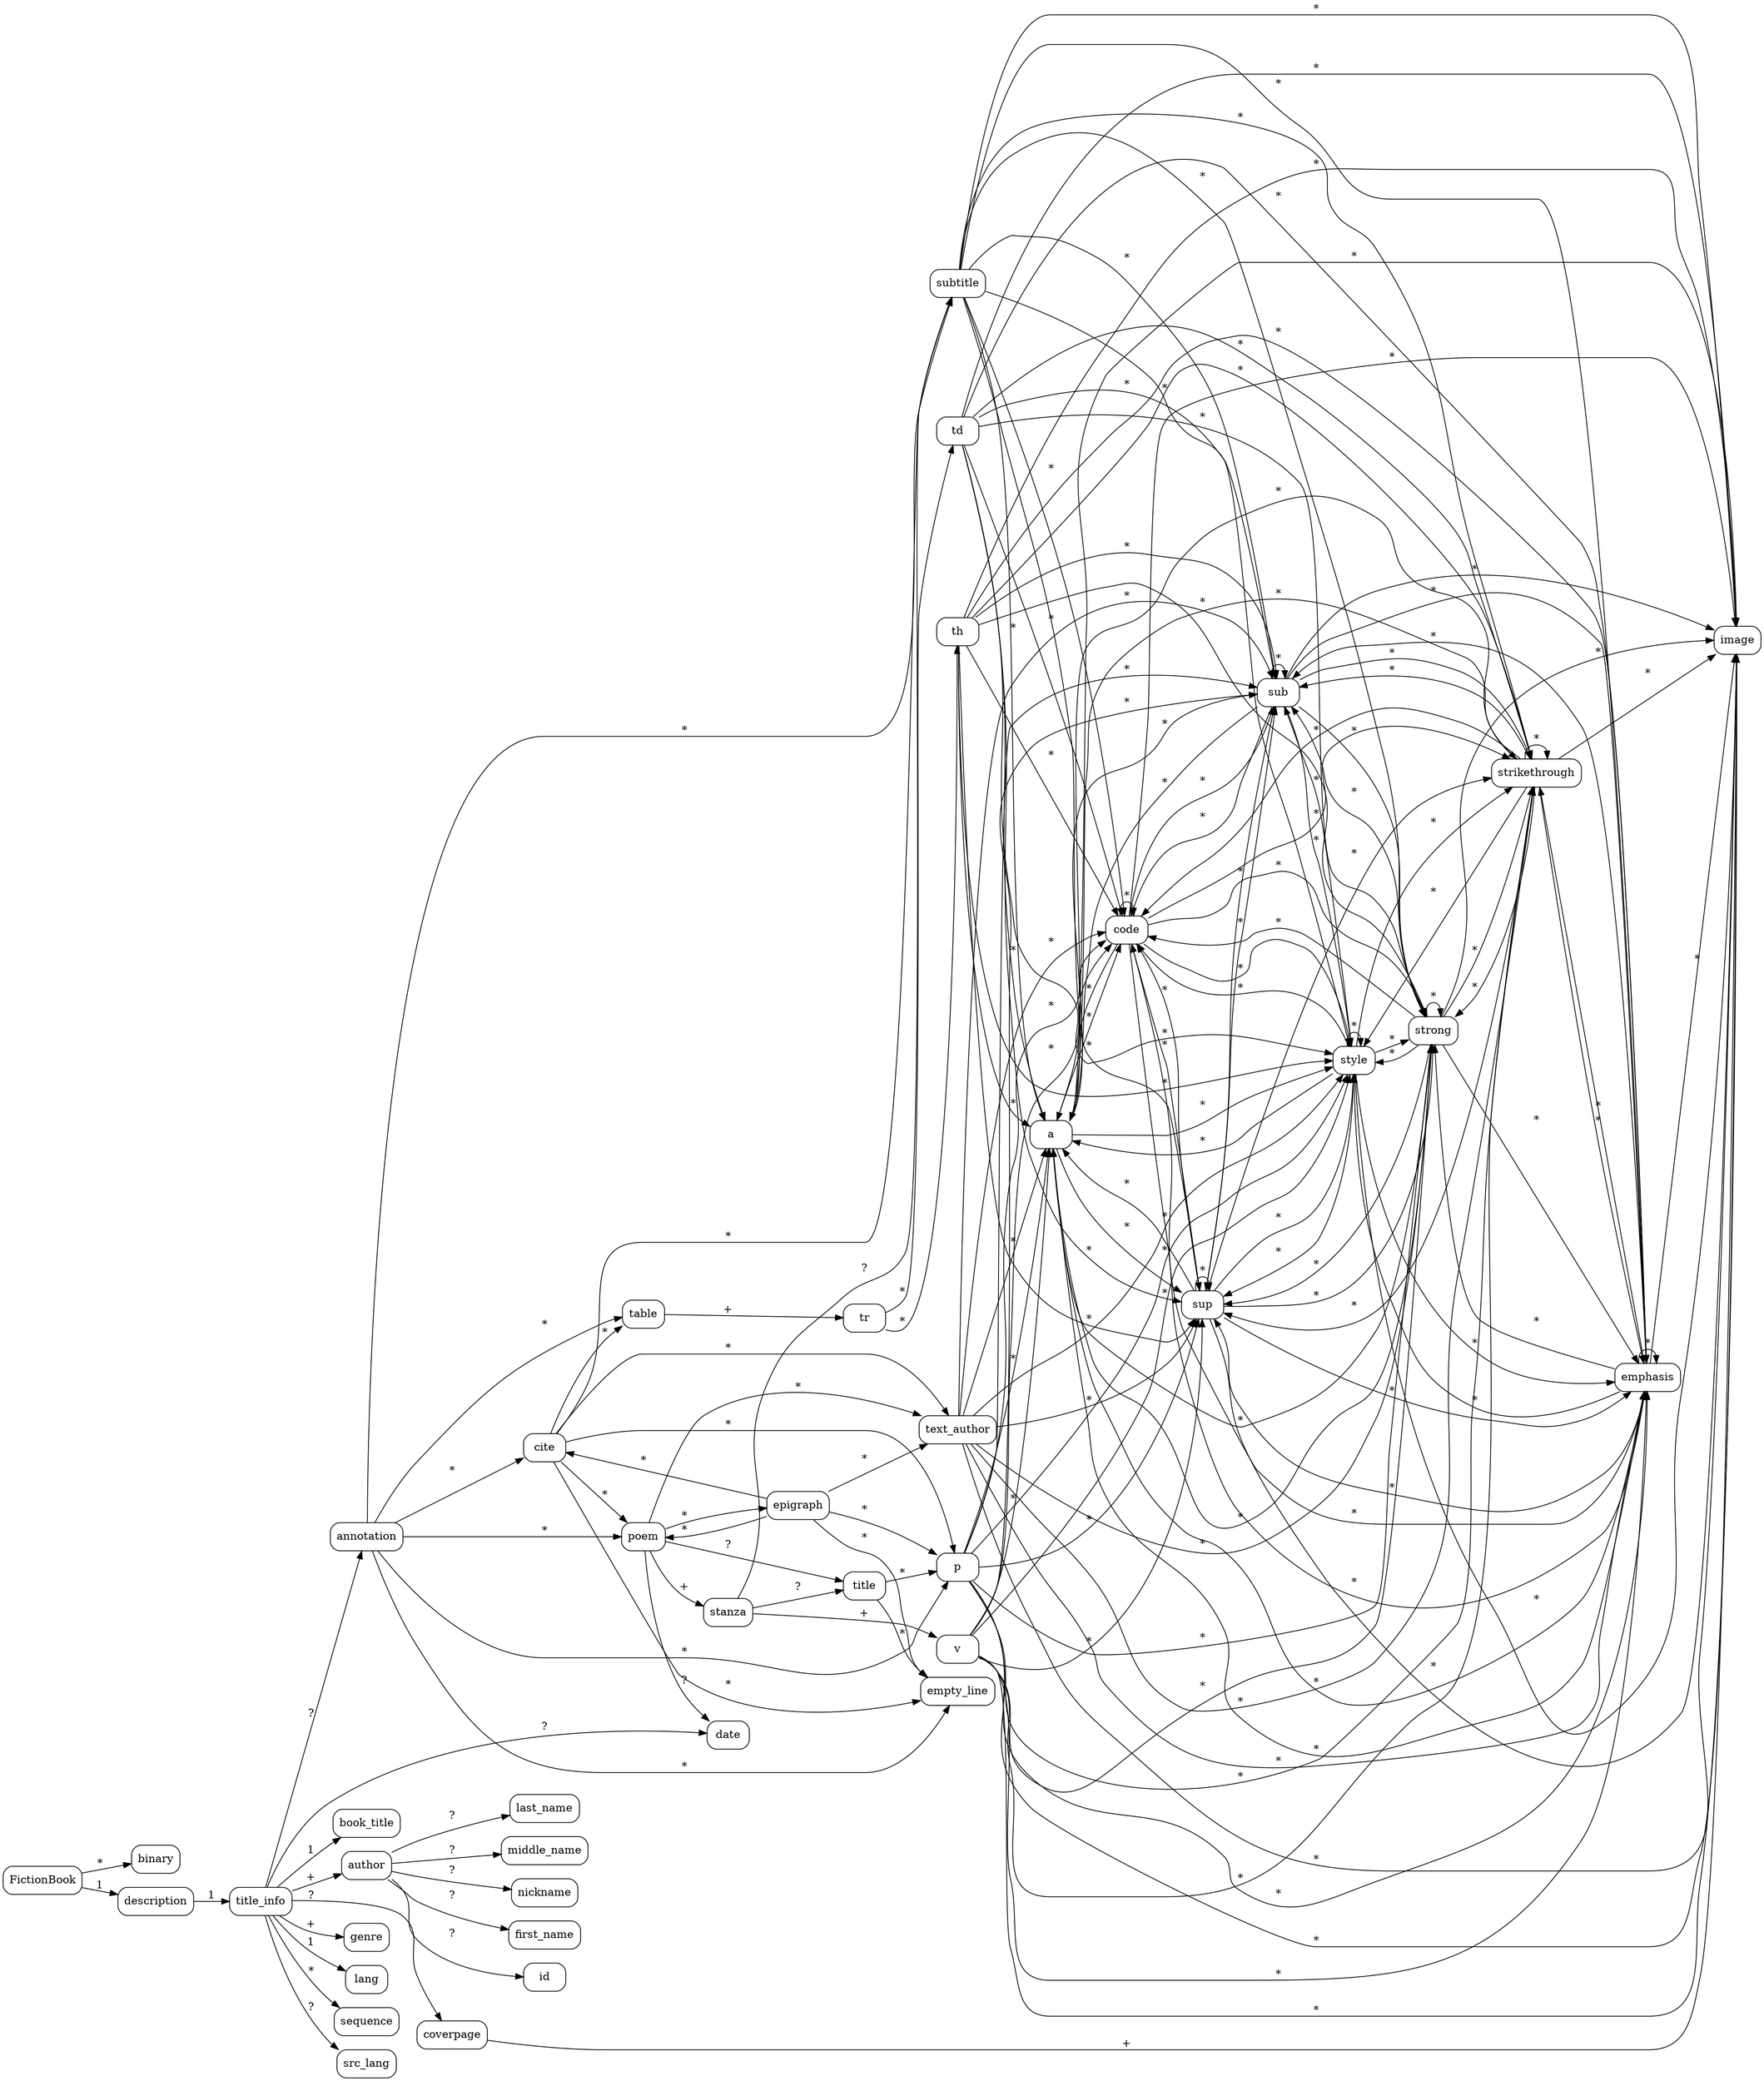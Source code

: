 // FB2 for database
digraph FB2_DB {
 rankdir="LR";
 node [shape=rectangle, style=rounded ];
 // nodes
 FictionBook;
 a;
 annotation;
 author;
 binary;
 book_title;
 cite;
 code;
 coverpage;
 date;
 description;
 emphasis;
 empty_line;
 epigraph;
 first_name;
 genre;
 id;
 image;
 lang;
 last_name;
 middle_name;
 nickname;
 p;
 poem;
 sequence;
 src_lang;
 stanza;
 strikethrough;
 strong;
 style;
 sub;
 subtitle;
 sup;
 table;
 td;
 text_author;
 th;
 title;
 title_info;
 tr;
 v;
 // relations
 FictionBook	->	binary		[ label = "*" ];
 FictionBook	->	description	[ label = "1" ];
 a		->	code		[ label = "*" ];
 a		->	emphasis	[ label = "*" ];
 a		->	image		[ label = "*" ];
 a		->	strikethrough	[ label = "*" ];
 a		->	strong		[ label = "*" ];
 a		->	style		[ label = "*" ];
 a		->	sub		[ label = "*" ];
 a		->	sup		[ label = "*" ];
 annotation	->	cite		[ label = "*" ];
 annotation	->	empty_line	[ label = "*" ];
 annotation	->	p		[ label = "*" ];
 annotation	->	poem		[ label = "*" ];
 annotation	->	subtitle	[ label = "*" ];
 annotation	->	table		[ label = "*" ];
 author		->	first_name	[ label = "?" ];
 author		->	id		[ label = "?" ];
 author		->	last_name	[ label = "?" ];
 author		->	middle_name	[ label = "?" ];
 author		->	nickname	[ label = "?" ];
 cite		->	empty_line	[ label = "*" ];
 cite		->	p		[ label = "*" ];
 cite		->	poem		[ label = "*" ];
 cite		->	subtitle	[ label = "*" ];
 cite		->	table		[ label = "*" ];
 cite		->	text_author	[ label = "*" ];
 code		->	a		[ label = "*" ];
 code		->	code		[ label = "*" ];
 code		->	emphasis	[ label = "*" ];
 code		->	image		[ label = "*" ];
 code		->	strikethrough	[ label = "*" ];
 code		->	strong		[ label = "*" ];
 code		->	style		[ label = "*" ];
 code		->	sub		[ label = "*" ];
 code		->	sup		[ label = "*" ];
 coverpage	->	image		[ label = "+" ];
 description	->	title_info	[ label = "1" ];
 emphasis	->	a		[ label = "*" ];
 emphasis	->	code		[ label = "*" ];
 emphasis	->	emphasis	[ label = "*" ];
 emphasis	->	image		[ label = "*" ];
 emphasis	->	strikethrough	[ label = "*" ];
 emphasis	->	strong		[ label = "*" ];
 emphasis	->	style		[ label = "*" ];
 emphasis	->	sub		[ label = "*" ];
 emphasis	->	sup		[ label = "*" ];
 epigraph	->	cite		[ label = "*" ];
 epigraph	->	empty_line	[ label = "*" ];
 epigraph	->	p		[ label = "*" ];
 epigraph	->	poem		[ label = "*" ];
 epigraph	->	text_author	[ label = "*" ];
 p		->	a		[ label = "*" ];
 p		->	code		[ label = "*" ];
 p		->	emphasis	[ label = "*" ];
 p		->	image		[ label = "*" ];
 p		->	strikethrough	[ label = "*" ];
 p		->	strong		[ label = "*" ];
 p		->	style		[ label = "*" ];
 p		->	sub		[ label = "*" ];
 p		->	sup		[ label = "*" ];
 poem		->	date		[ label = "?" ];
 poem		->	epigraph	[ label = "*" ];
 poem		->	stanza		[ label = "+" ];
 poem		->	text_author	[ label = "*" ];
 poem		->	title		[ label = "?" ];
 stanza		->	subtitle	[ label = "?" ];
 stanza		->	title		[ label = "?" ];
 stanza		->	v		[ label = "+" ];
 strikethrough	->	a		[ label = "*" ];
 strikethrough	->	code		[ label = "*" ];
 strikethrough	->	emphasis	[ label = "*" ];
 strikethrough	->	image		[ label = "*" ];
 strikethrough	->	strikethrough	[ label = "*" ];
 strikethrough	->	strong		[ label = "*" ];
 strikethrough	->	style		[ label = "*" ];
 strikethrough	->	sub		[ label = "*" ];
 strikethrough	->	sup		[ label = "*" ];
 strong		->	a		[ label = "*" ];
 strong		->	code		[ label = "*" ];
 strong		->	emphasis	[ label = "*" ];
 strong		->	image		[ label = "*" ];
 strong		->	strikethrough	[ label = "*" ];
 strong		->	strong		[ label = "*" ];
 strong		->	style		[ label = "*" ];
 strong		->	sub		[ label = "*" ];
 strong		->	sup		[ label = "*" ];
 style		->	a		[ label = "*" ];
 style		->	code		[ label = "*" ];
 style		->	emphasis	[ label = "*" ];
 style		->	image		[ label = "*" ];
 style		->	strikethrough	[ label = "*" ];
 style		->	strong		[ label = "*" ];
 style		->	style		[ label = "*" ];
 style		->	sub		[ label = "*" ];
 style		->	sup		[ label = "*" ];
 sub		->	a		[ label = "*" ];
 sub		->	code		[ label = "*" ];
 sub		->	emphasis	[ label = "*" ];
 sub		->	image		[ label = "*" ];
 sub		->	strikethrough	[ label = "*" ];
 sub		->	strong		[ label = "*" ];
 sub		->	style		[ label = "*" ];
 sub		->	sub		[ label = "*" ];
 sub		->	sup		[ label = "*" ];
 subtitle	->	a		[ label = "*" ];
 subtitle	->	code		[ label = "*" ];
 subtitle	->	emphasis	[ label = "*" ];
 subtitle	->	image		[ label = "*" ];
 subtitle	->	strikethrough	[ label = "*" ];
 subtitle	->	strong		[ label = "*" ];
 subtitle	->	style		[ label = "*" ];
 subtitle	->	sub		[ label = "*" ];
 subtitle	->	sup		[ label = "*" ];
 sup		->	a		[ label = "*" ];
 sup		->	code		[ label = "*" ];
 sup		->	emphasis	[ label = "*" ];
 sup		->	image		[ label = "*" ];
 sup		->	strikethrough	[ label = "*" ];
 sup		->	strong		[ label = "*" ];
 sup		->	style		[ label = "*" ];
 sup		->	sub		[ label = "*" ];
 sup		->	sup		[ label = "*" ];
 table		->	tr		[ label = "+" ];
 td		->	a		[ label = "*" ];
 td		->	code		[ label = "*" ];
 td		->	emphasis	[ label = "*" ];
 td		->	image		[ label = "*" ];
 td		->	strikethrough	[ label = "*" ];
 td		->	strong		[ label = "*" ];
 td		->	style		[ label = "*" ];
 td		->	sub		[ label = "*" ];
 td		->	sup		[ label = "*" ];
 text_author	->	a		[ label = "*" ];
 text_author	->	code		[ label = "*" ];
 text_author	->	emphasis	[ label = "*" ];
 text_author	->	image		[ label = "*" ];
 text_author	->	strikethrough	[ label = "*" ];
 text_author	->	strong		[ label = "*" ];
 text_author	->	style		[ label = "*" ];
 text_author	->	sub		[ label = "*" ];
 text_author	->	sup		[ label = "*" ];
 th		->	a		[ label = "*" ];
 th		->	code		[ label = "*" ];
 th		->	emphasis	[ label = "*" ];
 th		->	image		[ label = "*" ];
 th		->	strikethrough	[ label = "*" ];
 th		->	strong		[ label = "*" ];
 th		->	style		[ label = "*" ];
 th		->	sub		[ label = "*" ];
 th		->	sup		[ label = "*" ];
 title		->	empty_line	[ label = "*" ];
 title		->	p		[ label = "*" ];
 title_info	->	annotation	[ label = "?" ];
 title_info	->	author		[ label = "+" ];
 title_info	->	book_title	[ label = "1" ];
 title_info	->	coverpage	[ label = "?" ];
 title_info	->	date		[ label = "?" ];
 title_info	->	genre		[ label = "+" ];
 title_info	->	lang		[ label = "1" ];
 title_info	->	sequence	[ label = "*" ];
 title_info	->	src_lang	[ label = "?" ];
 tr		->	td		[ label = "*" ];
 tr		->	th		[ label = "*" ];
 v		->	a		[ label = "*" ];
 v		->	code		[ label = "*" ];
 v		->	emphasis	[ label = "*" ];
 v		->	image		[ label = "*" ];
 v		->	strikethrough	[ label = "*" ];
 v		->	strong		[ label = "*" ];
 v		->	style		[ label = "*" ];
 v		->	sub		[ label = "*" ];
 v		->	sup		[ label = "*" ];
}
